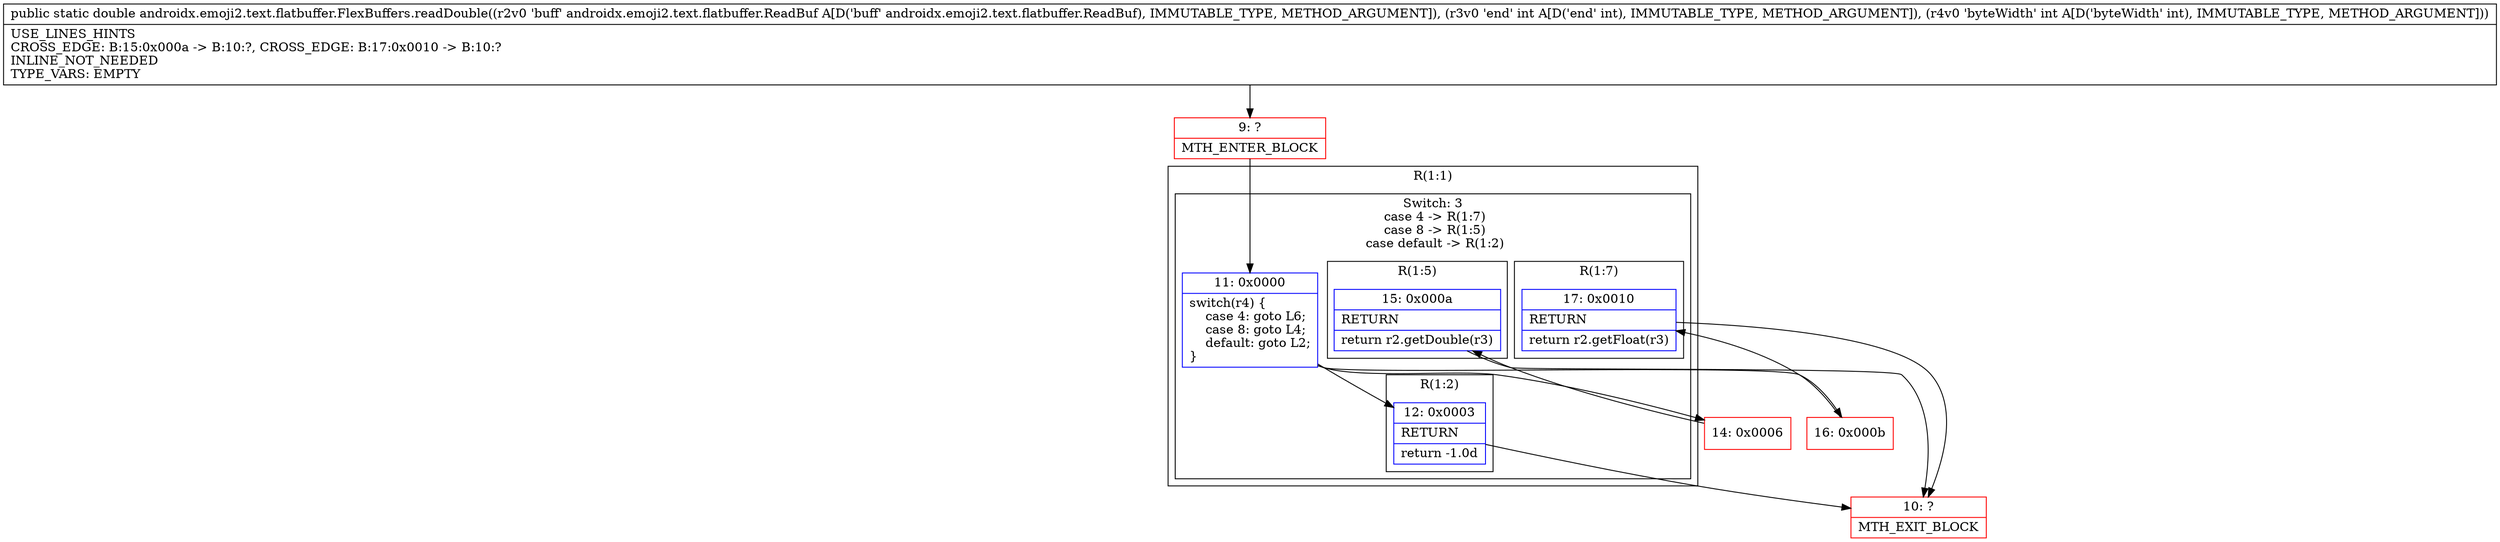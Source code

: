 digraph "CFG forandroidx.emoji2.text.flatbuffer.FlexBuffers.readDouble(Landroidx\/emoji2\/text\/flatbuffer\/ReadBuf;II)D" {
subgraph cluster_Region_196321434 {
label = "R(1:1)";
node [shape=record,color=blue];
subgraph cluster_SwitchRegion_718182827 {
label = "Switch: 3
 case 4 -> R(1:7)
 case 8 -> R(1:5)
 case default -> R(1:2)";
node [shape=record,color=blue];
Node_11 [shape=record,label="{11\:\ 0x0000|switch(r4) \{\l    case 4: goto L6;\l    case 8: goto L4;\l    default: goto L2;\l\}\l}"];
subgraph cluster_Region_2080951778 {
label = "R(1:7)";
node [shape=record,color=blue];
Node_17 [shape=record,label="{17\:\ 0x0010|RETURN\l|return r2.getFloat(r3)\l}"];
}
subgraph cluster_Region_1368011767 {
label = "R(1:5)";
node [shape=record,color=blue];
Node_15 [shape=record,label="{15\:\ 0x000a|RETURN\l|return r2.getDouble(r3)\l}"];
}
subgraph cluster_Region_1194065452 {
label = "R(1:2)";
node [shape=record,color=blue];
Node_12 [shape=record,label="{12\:\ 0x0003|RETURN\l|return \-1.0d\l}"];
}
}
}
Node_9 [shape=record,color=red,label="{9\:\ ?|MTH_ENTER_BLOCK\l}"];
Node_10 [shape=record,color=red,label="{10\:\ ?|MTH_EXIT_BLOCK\l}"];
Node_14 [shape=record,color=red,label="{14\:\ 0x0006}"];
Node_16 [shape=record,color=red,label="{16\:\ 0x000b}"];
MethodNode[shape=record,label="{public static double androidx.emoji2.text.flatbuffer.FlexBuffers.readDouble((r2v0 'buff' androidx.emoji2.text.flatbuffer.ReadBuf A[D('buff' androidx.emoji2.text.flatbuffer.ReadBuf), IMMUTABLE_TYPE, METHOD_ARGUMENT]), (r3v0 'end' int A[D('end' int), IMMUTABLE_TYPE, METHOD_ARGUMENT]), (r4v0 'byteWidth' int A[D('byteWidth' int), IMMUTABLE_TYPE, METHOD_ARGUMENT]))  | USE_LINES_HINTS\lCROSS_EDGE: B:15:0x000a \-\> B:10:?, CROSS_EDGE: B:17:0x0010 \-\> B:10:?\lINLINE_NOT_NEEDED\lTYPE_VARS: EMPTY\l}"];
MethodNode -> Node_9;Node_11 -> Node_12;
Node_11 -> Node_14;
Node_11 -> Node_16;
Node_17 -> Node_10;
Node_15 -> Node_10;
Node_12 -> Node_10;
Node_9 -> Node_11;
Node_14 -> Node_15;
Node_16 -> Node_17;
}

